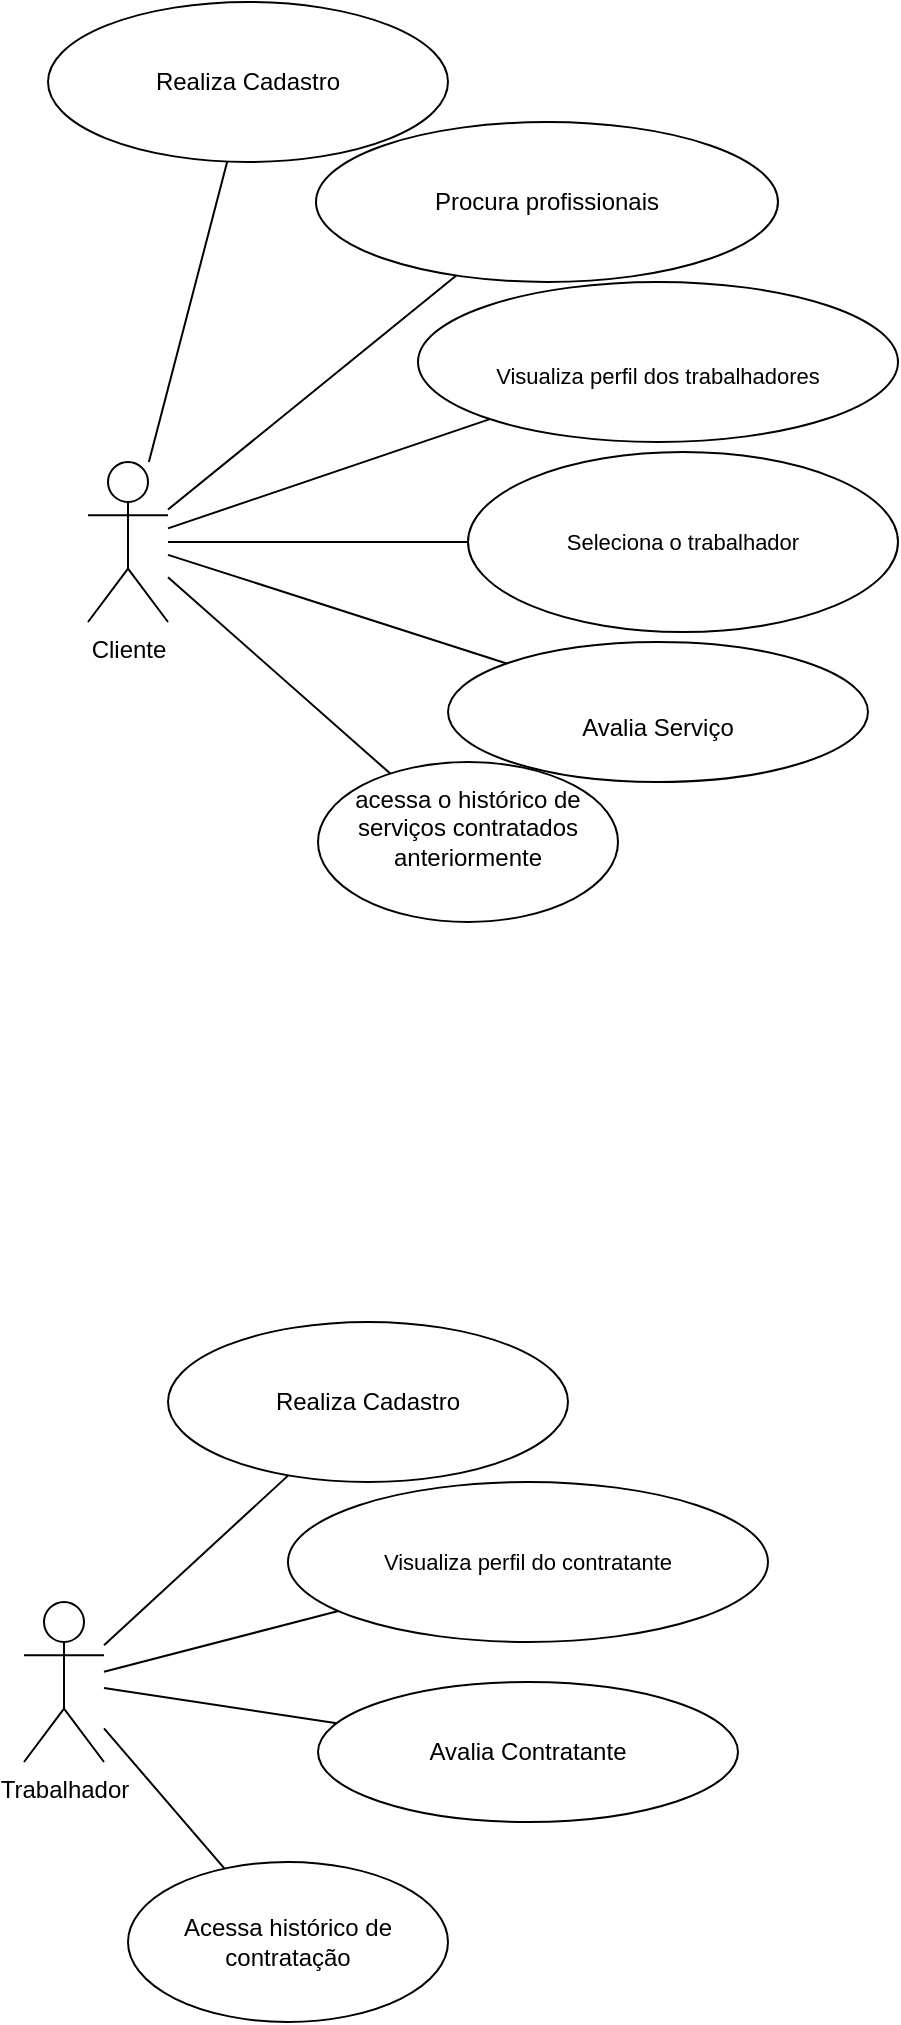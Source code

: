 <mxfile version="24.6.4" type="google">
  <diagram name="Página-1" id="eMwAjHTKf20kchAZfL9H">
    <mxGraphModel grid="1" page="1" gridSize="10" guides="1" tooltips="1" connect="1" arrows="1" fold="1" pageScale="1" pageWidth="827" pageHeight="1169" math="0" shadow="0">
      <root>
        <mxCell id="0" />
        <mxCell id="1" parent="0" />
        <mxCell id="FPaxaNax_D5i3CHUMuNk-1" value="Cliente" style="shape=umlActor;verticalLabelPosition=bottom;verticalAlign=top;html=1;outlineConnect=0;" vertex="1" parent="1">
          <mxGeometry x="300" y="240" width="40" height="80" as="geometry" />
        </mxCell>
        <mxCell id="FPaxaNax_D5i3CHUMuNk-15" value="" style="endArrow=none;html=1;rounded=0;" edge="1" parent="1" source="FPaxaNax_D5i3CHUMuNk-1" target="FPaxaNax_D5i3CHUMuNk-16">
          <mxGeometry width="50" height="50" relative="1" as="geometry">
            <mxPoint x="320" y="230" as="sourcePoint" />
            <mxPoint x="460" y="100" as="targetPoint" />
          </mxGeometry>
        </mxCell>
        <mxCell id="FPaxaNax_D5i3CHUMuNk-16" value="Realiza Cadastro" style="ellipse;whiteSpace=wrap;html=1;align=center;" vertex="1" parent="1">
          <mxGeometry x="280" y="10" width="200" height="80" as="geometry" />
        </mxCell>
        <mxCell id="FPaxaNax_D5i3CHUMuNk-18" value="&lt;br&gt;Visualiza perfil dos trabalhadores" style="ellipse;whiteSpace=wrap;html=1;fontSize=11;" vertex="1" parent="1">
          <mxGeometry x="465" y="150" width="240" height="80" as="geometry" />
        </mxCell>
        <mxCell id="FPaxaNax_D5i3CHUMuNk-19" value="Procura profissionais" style="ellipse;whiteSpace=wrap;html=1;align=center;" vertex="1" parent="1">
          <mxGeometry x="414" y="70" width="231" height="80" as="geometry" />
        </mxCell>
        <mxCell id="FPaxaNax_D5i3CHUMuNk-20" value="" style="endArrow=none;html=1;rounded=0;" edge="1" parent="1" source="FPaxaNax_D5i3CHUMuNk-1" target="FPaxaNax_D5i3CHUMuNk-19">
          <mxGeometry width="50" height="50" relative="1" as="geometry">
            <mxPoint x="600" y="270" as="sourcePoint" />
            <mxPoint x="650" y="220" as="targetPoint" />
          </mxGeometry>
        </mxCell>
        <mxCell id="FPaxaNax_D5i3CHUMuNk-21" value="" style="endArrow=none;html=1;rounded=0;" edge="1" parent="1" source="FPaxaNax_D5i3CHUMuNk-1" target="FPaxaNax_D5i3CHUMuNk-18">
          <mxGeometry width="50" height="50" relative="1" as="geometry">
            <mxPoint x="600" y="270" as="sourcePoint" />
            <mxPoint x="440" y="230" as="targetPoint" />
          </mxGeometry>
        </mxCell>
        <mxCell id="FPaxaNax_D5i3CHUMuNk-26" value="Seleciona o trabalhador" style="ellipse;whiteSpace=wrap;html=1;align=center;fontSize=11;" vertex="1" parent="1">
          <mxGeometry x="490" y="235" width="215" height="90" as="geometry" />
        </mxCell>
        <mxCell id="FPaxaNax_D5i3CHUMuNk-27" value="" style="endArrow=none;html=1;rounded=0;" edge="1" parent="1" source="FPaxaNax_D5i3CHUMuNk-1" target="FPaxaNax_D5i3CHUMuNk-26">
          <mxGeometry width="50" height="50" relative="1" as="geometry">
            <mxPoint x="600" y="270" as="sourcePoint" />
            <mxPoint x="650" y="220" as="targetPoint" />
          </mxGeometry>
        </mxCell>
        <mxCell id="FPaxaNax_D5i3CHUMuNk-28" value="&lt;br&gt;Avalia Serviço" style="ellipse;whiteSpace=wrap;html=1;" vertex="1" parent="1">
          <mxGeometry x="480" y="330" width="210" height="70" as="geometry" />
        </mxCell>
        <mxCell id="FPaxaNax_D5i3CHUMuNk-29" value="" style="endArrow=none;html=1;rounded=0;" edge="1" parent="1" source="FPaxaNax_D5i3CHUMuNk-1" target="FPaxaNax_D5i3CHUMuNk-28">
          <mxGeometry width="50" height="50" relative="1" as="geometry">
            <mxPoint x="600" y="270" as="sourcePoint" />
            <mxPoint x="650" y="220" as="targetPoint" />
          </mxGeometry>
        </mxCell>
        <mxCell id="FPaxaNax_D5i3CHUMuNk-32" value="&#xa; acessa o histórico de serviços contratados anteriormente&#xa;&#xa;" style="ellipse;whiteSpace=wrap;html=1;" vertex="1" parent="1">
          <mxGeometry x="415" y="390" width="150" height="80" as="geometry" />
        </mxCell>
        <mxCell id="FPaxaNax_D5i3CHUMuNk-33" value="" style="endArrow=none;html=1;rounded=0;" edge="1" parent="1" source="FPaxaNax_D5i3CHUMuNk-32" target="FPaxaNax_D5i3CHUMuNk-1">
          <mxGeometry width="50" height="50" relative="1" as="geometry">
            <mxPoint x="380" y="340" as="sourcePoint" />
            <mxPoint x="430" y="290" as="targetPoint" />
          </mxGeometry>
        </mxCell>
        <mxCell id="FPaxaNax_D5i3CHUMuNk-50" value="Trabalhador" style="shape=umlActor;verticalLabelPosition=bottom;verticalAlign=top;html=1;outlineConnect=0;" vertex="1" parent="1">
          <mxGeometry x="268" y="810" width="40" height="80" as="geometry" />
        </mxCell>
        <mxCell id="FPaxaNax_D5i3CHUMuNk-51" value="" style="endArrow=none;html=1;rounded=0;" edge="1" parent="1" source="FPaxaNax_D5i3CHUMuNk-50" target="FPaxaNax_D5i3CHUMuNk-52">
          <mxGeometry width="50" height="50" relative="1" as="geometry">
            <mxPoint x="288" y="800" as="sourcePoint" />
            <mxPoint x="428" y="670" as="targetPoint" />
          </mxGeometry>
        </mxCell>
        <mxCell id="FPaxaNax_D5i3CHUMuNk-52" value="Realiza Cadastro" style="ellipse;whiteSpace=wrap;html=1;align=center;" vertex="1" parent="1">
          <mxGeometry x="340" y="670" width="200" height="80" as="geometry" />
        </mxCell>
        <mxCell id="FPaxaNax_D5i3CHUMuNk-53" value="Visualiza perfil do contratante" style="ellipse;whiteSpace=wrap;html=1;fontSize=11;" vertex="1" parent="1">
          <mxGeometry x="400" y="750" width="240" height="80" as="geometry" />
        </mxCell>
        <mxCell id="FPaxaNax_D5i3CHUMuNk-56" value="" style="endArrow=none;html=1;rounded=0;" edge="1" parent="1" source="FPaxaNax_D5i3CHUMuNk-50" target="FPaxaNax_D5i3CHUMuNk-53">
          <mxGeometry width="50" height="50" relative="1" as="geometry">
            <mxPoint x="568" y="840" as="sourcePoint" />
            <mxPoint x="408" y="800" as="targetPoint" />
          </mxGeometry>
        </mxCell>
        <mxCell id="FPaxaNax_D5i3CHUMuNk-62" value="Avalia Contratante" style="ellipse;whiteSpace=wrap;html=1;" vertex="1" parent="1">
          <mxGeometry x="415" y="850" width="210" height="70" as="geometry" />
        </mxCell>
        <mxCell id="FPaxaNax_D5i3CHUMuNk-63" value="" style="endArrow=none;html=1;rounded=0;" edge="1" parent="1" source="FPaxaNax_D5i3CHUMuNk-50" target="FPaxaNax_D5i3CHUMuNk-62">
          <mxGeometry width="50" height="50" relative="1" as="geometry">
            <mxPoint x="568" y="840" as="sourcePoint" />
            <mxPoint x="618" y="790" as="targetPoint" />
          </mxGeometry>
        </mxCell>
        <mxCell id="FPaxaNax_D5i3CHUMuNk-64" value="" style="endArrow=none;html=1;rounded=0;" edge="1" parent="1" source="FPaxaNax_D5i3CHUMuNk-65" target="FPaxaNax_D5i3CHUMuNk-50">
          <mxGeometry width="50" height="50" relative="1" as="geometry">
            <mxPoint x="200" y="980" as="sourcePoint" />
            <mxPoint x="398" y="860" as="targetPoint" />
          </mxGeometry>
        </mxCell>
        <mxCell id="FPaxaNax_D5i3CHUMuNk-65" value="Acessa histórico de contratação" style="ellipse;whiteSpace=wrap;html=1;" vertex="1" parent="1">
          <mxGeometry x="320" y="940" width="160" height="80" as="geometry" />
        </mxCell>
      </root>
    </mxGraphModel>
  </diagram>
</mxfile>
